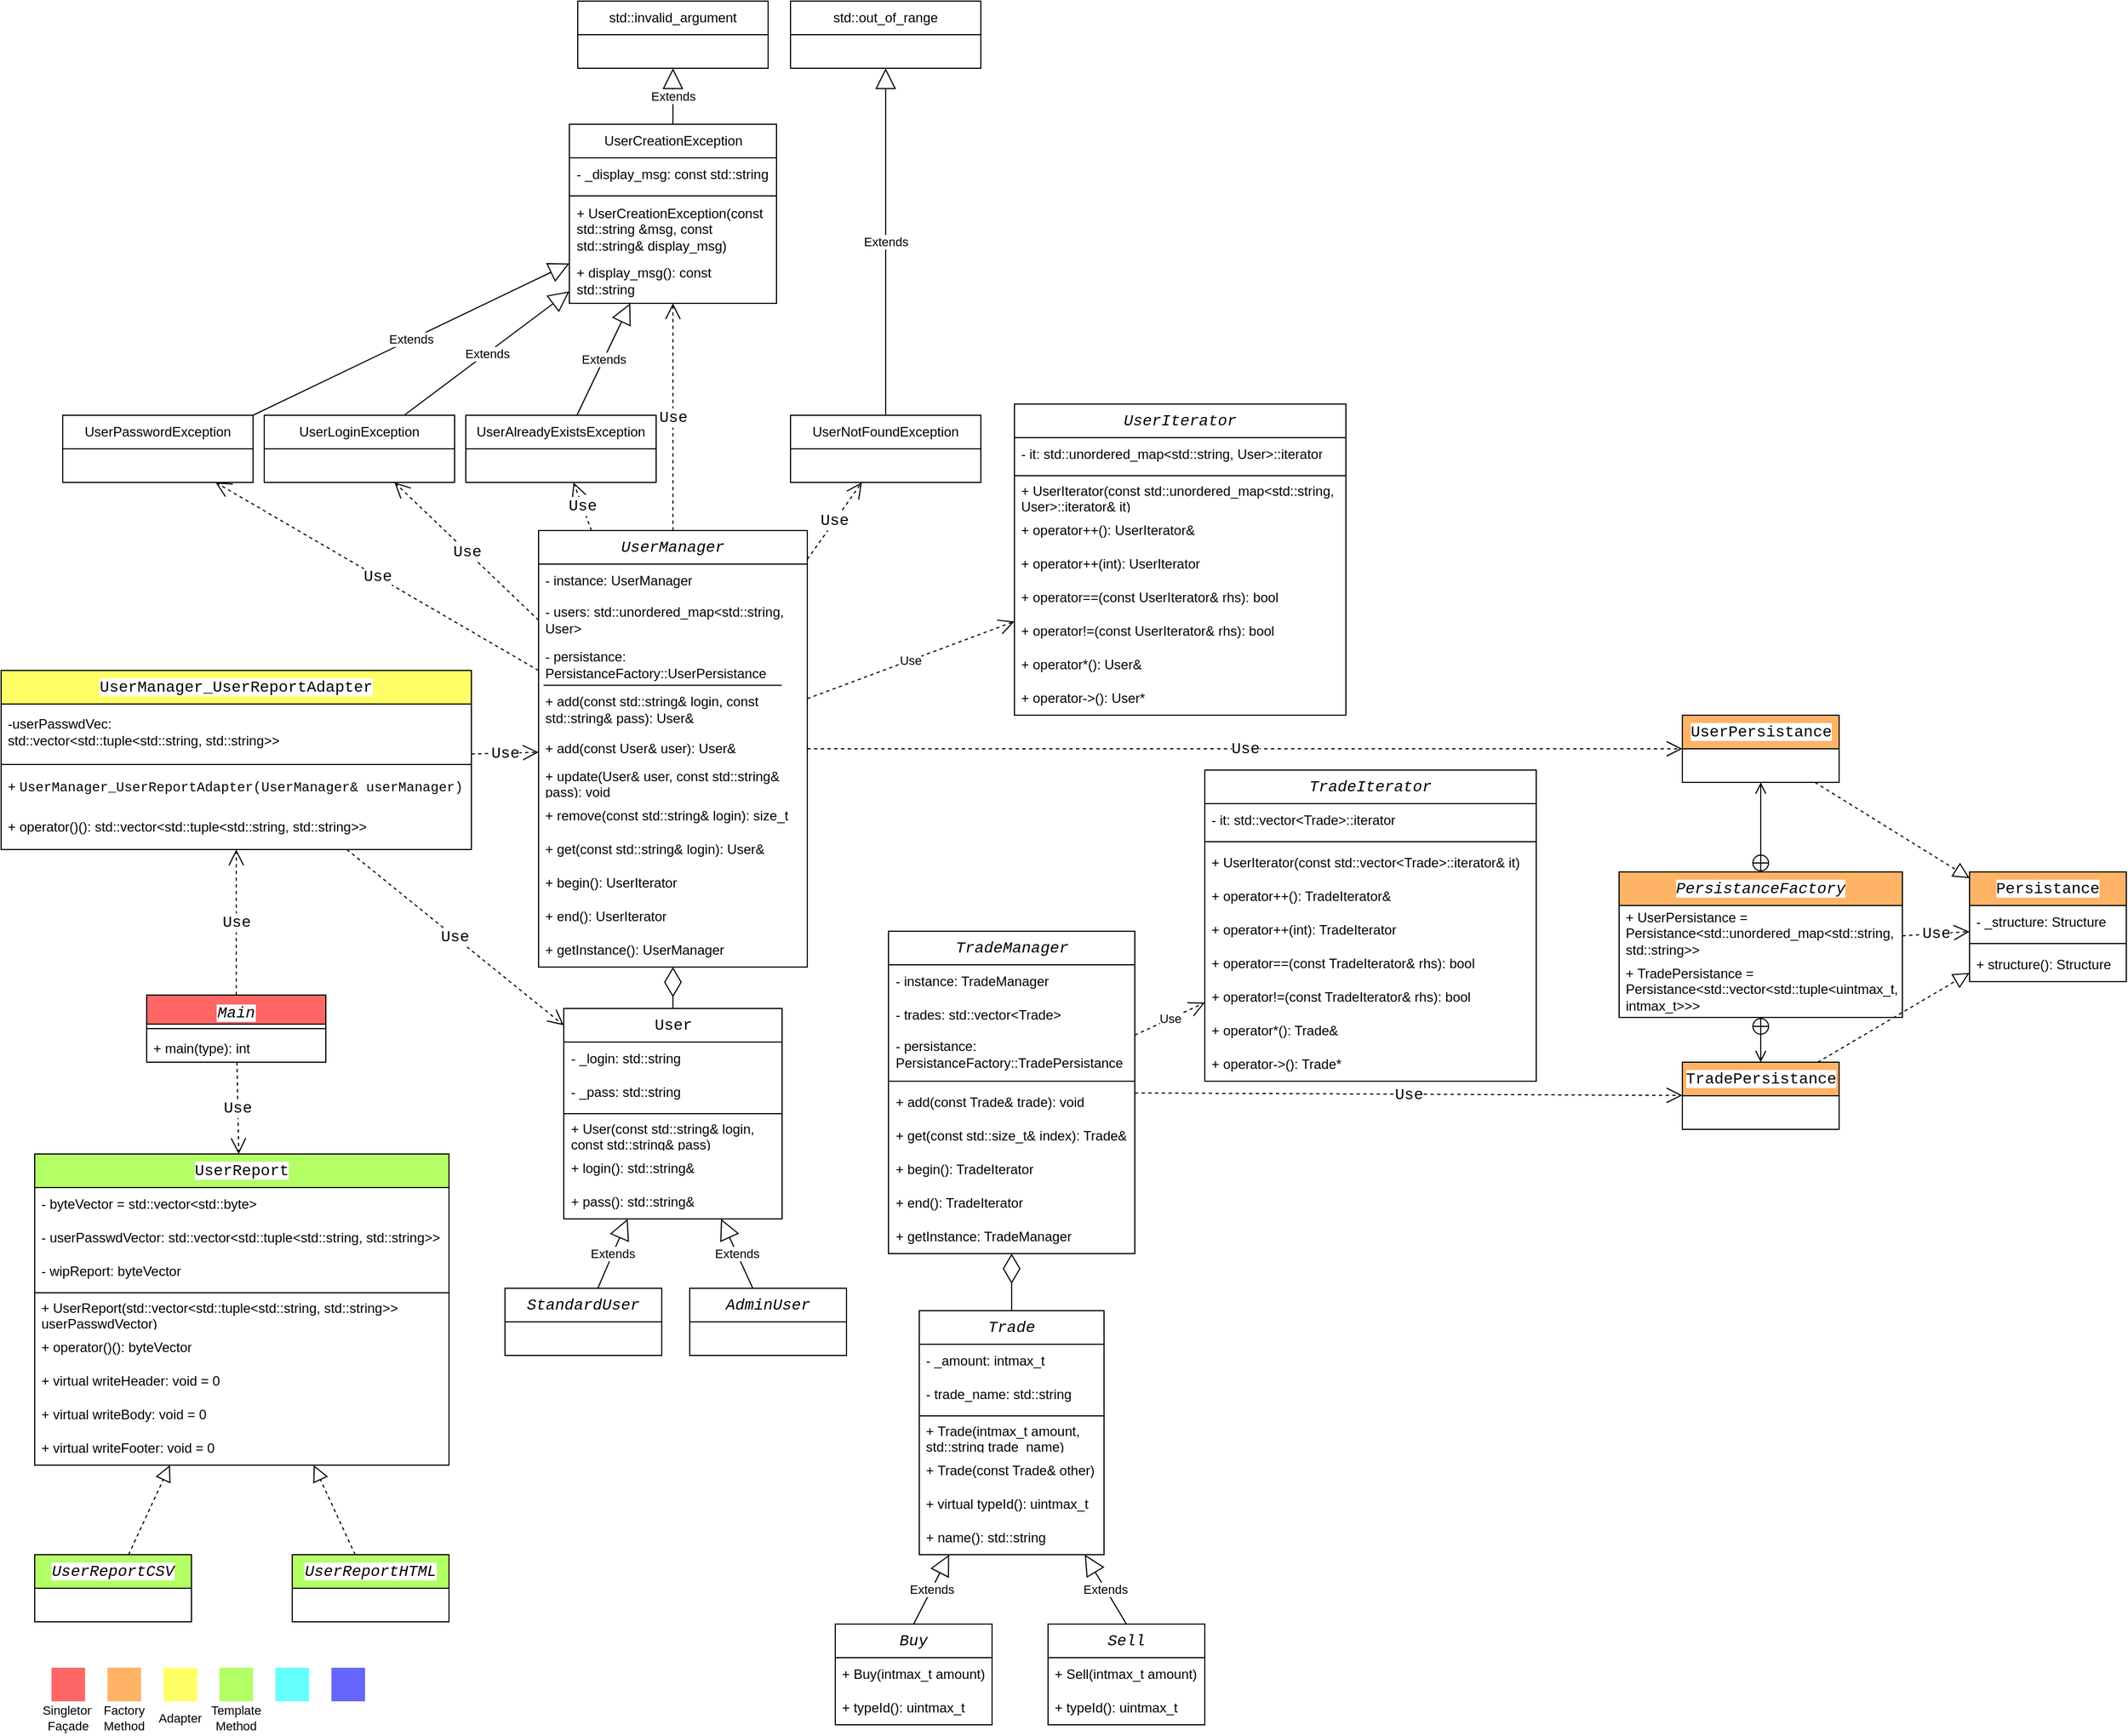 <mxfile version="20.6.2" type="device"><diagram id="rLqljetHx2HvjIcfGYts" name="Página-1"><mxGraphModel dx="1630" dy="1754" grid="1" gridSize="10" guides="1" tooltips="1" connect="1" arrows="1" fold="1" page="1" pageScale="1" pageWidth="827" pageHeight="1169" math="0" shadow="0"><root><mxCell id="0"/><mxCell id="1" parent="0"/><mxCell id="j4MOHFq-lkYy5JjeGeSJ-2" value="&lt;div style=&quot;font-family: &amp;quot;JetBrains Mono&amp;quot;, Consolas, &amp;quot;Courier New&amp;quot;, monospace; font-size: 14px; line-height: 19px;&quot;&gt;&lt;span style=&quot;font-style: italic; background-color: rgb(255, 255, 255);&quot;&gt;TradeManager&lt;/span&gt;&lt;/div&gt;" style="swimlane;fontStyle=0;childLayout=stackLayout;horizontal=1;startSize=30;horizontalStack=0;resizeParent=1;resizeParentMax=0;resizeLast=0;collapsible=1;marginBottom=0;whiteSpace=wrap;html=1;fillColor=default;" parent="1" vertex="1"><mxGeometry x="267.5" y="451" width="220" height="288" as="geometry"/></mxCell><mxCell id="2vJezEfFrX6DgkiPRVwt-2" value="- instance: TradeManager" style="text;strokeColor=none;fillColor=none;align=left;verticalAlign=middle;spacingLeft=4;spacingRight=4;overflow=hidden;points=[[0,0.5],[1,0.5]];portConstraint=eastwest;rotatable=0;whiteSpace=wrap;html=1;" parent="j4MOHFq-lkYy5JjeGeSJ-2" vertex="1"><mxGeometry y="30" width="220" height="30" as="geometry"/></mxCell><mxCell id="j4MOHFq-lkYy5JjeGeSJ-3" value="- trades: std::vector&amp;lt;Trade&amp;gt;" style="text;strokeColor=none;fillColor=none;align=left;verticalAlign=middle;spacingLeft=4;spacingRight=4;overflow=hidden;points=[[0,0.5],[1,0.5]];portConstraint=eastwest;rotatable=0;whiteSpace=wrap;html=1;" parent="j4MOHFq-lkYy5JjeGeSJ-2" vertex="1"><mxGeometry y="60" width="220" height="30" as="geometry"/></mxCell><mxCell id="2vJezEfFrX6DgkiPRVwt-6" value="- persistance: PersistanceFactory::TradePersistance" style="text;strokeColor=none;fillColor=none;align=left;verticalAlign=middle;spacingLeft=4;spacingRight=4;overflow=hidden;points=[[0,0.5],[1,0.5]];portConstraint=eastwest;rotatable=0;whiteSpace=wrap;html=1;" parent="j4MOHFq-lkYy5JjeGeSJ-2" vertex="1"><mxGeometry y="90" width="220" height="40" as="geometry"/></mxCell><mxCell id="2vJezEfFrX6DgkiPRVwt-5" value="" style="line;strokeWidth=1;fillColor=none;align=left;verticalAlign=middle;spacingTop=-1;spacingLeft=3;spacingRight=3;rotatable=0;labelPosition=right;points=[];portConstraint=eastwest;strokeColor=inherit;" parent="j4MOHFq-lkYy5JjeGeSJ-2" vertex="1"><mxGeometry y="130" width="220" height="8" as="geometry"/></mxCell><mxCell id="2vJezEfFrX6DgkiPRVwt-7" value="+ add(const Trade&amp;amp; trade): void" style="text;strokeColor=none;fillColor=none;align=left;verticalAlign=middle;spacingLeft=4;spacingRight=4;overflow=hidden;points=[[0,0.5],[1,0.5]];portConstraint=eastwest;rotatable=0;whiteSpace=wrap;html=1;" parent="j4MOHFq-lkYy5JjeGeSJ-2" vertex="1"><mxGeometry y="138" width="220" height="30" as="geometry"/></mxCell><mxCell id="2vJezEfFrX6DgkiPRVwt-8" value="+ get(const std::size_t&amp;amp; index): Trade&amp;amp;" style="text;strokeColor=none;fillColor=none;align=left;verticalAlign=middle;spacingLeft=4;spacingRight=4;overflow=hidden;points=[[0,0.5],[1,0.5]];portConstraint=eastwest;rotatable=0;whiteSpace=wrap;html=1;" parent="j4MOHFq-lkYy5JjeGeSJ-2" vertex="1"><mxGeometry y="168" width="220" height="30" as="geometry"/></mxCell><mxCell id="2vJezEfFrX6DgkiPRVwt-11" value="+ begin(): TradeIterator" style="text;strokeColor=none;fillColor=none;align=left;verticalAlign=middle;spacingLeft=4;spacingRight=4;overflow=hidden;points=[[0,0.5],[1,0.5]];portConstraint=eastwest;rotatable=0;whiteSpace=wrap;html=1;" parent="j4MOHFq-lkYy5JjeGeSJ-2" vertex="1"><mxGeometry y="198" width="220" height="30" as="geometry"/></mxCell><mxCell id="2vJezEfFrX6DgkiPRVwt-12" value="+ end(): TradeIterator" style="text;strokeColor=none;fillColor=none;align=left;verticalAlign=middle;spacingLeft=4;spacingRight=4;overflow=hidden;points=[[0,0.5],[1,0.5]];portConstraint=eastwest;rotatable=0;whiteSpace=wrap;html=1;" parent="j4MOHFq-lkYy5JjeGeSJ-2" vertex="1"><mxGeometry y="228" width="220" height="30" as="geometry"/></mxCell><mxCell id="j4MOHFq-lkYy5JjeGeSJ-5" value="+ getInstance: TradeManager" style="text;strokeColor=none;fillColor=none;align=left;verticalAlign=middle;spacingLeft=4;spacingRight=4;overflow=hidden;points=[[0,0.5],[1,0.5]];portConstraint=eastwest;rotatable=0;whiteSpace=wrap;html=1;" parent="j4MOHFq-lkYy5JjeGeSJ-2" vertex="1"><mxGeometry y="258" width="220" height="30" as="geometry"/></mxCell><mxCell id="j4MOHFq-lkYy5JjeGeSJ-18" value="&lt;div style=&quot;font-family: &amp;quot;JetBrains Mono&amp;quot;, Consolas, &amp;quot;Courier New&amp;quot;, monospace; font-size: 14px; line-height: 19px;&quot;&gt;&lt;span style=&quot;font-style: italic; background-color: rgb(255, 255, 255);&quot;&gt;Buy&lt;/span&gt;&lt;/div&gt;" style="swimlane;fontStyle=0;childLayout=stackLayout;horizontal=1;startSize=30;horizontalStack=0;resizeParent=1;resizeParentMax=0;resizeLast=0;collapsible=1;marginBottom=0;whiteSpace=wrap;html=1;" parent="1" vertex="1"><mxGeometry x="220" y="1070" width="140" height="90" as="geometry"/></mxCell><mxCell id="j4MOHFq-lkYy5JjeGeSJ-19" value="+&amp;nbsp;Buy(intmax_t amount)" style="text;strokeColor=none;fillColor=none;align=left;verticalAlign=middle;spacingLeft=4;spacingRight=4;overflow=hidden;points=[[0,0.5],[1,0.5]];portConstraint=eastwest;rotatable=0;whiteSpace=wrap;html=1;" parent="j4MOHFq-lkYy5JjeGeSJ-18" vertex="1"><mxGeometry y="30" width="140" height="30" as="geometry"/></mxCell><mxCell id="j4MOHFq-lkYy5JjeGeSJ-20" value="+ typeId(): uintmax_t" style="text;strokeColor=none;fillColor=none;align=left;verticalAlign=middle;spacingLeft=4;spacingRight=4;overflow=hidden;points=[[0,0.5],[1,0.5]];portConstraint=eastwest;rotatable=0;whiteSpace=wrap;html=1;" parent="j4MOHFq-lkYy5JjeGeSJ-18" vertex="1"><mxGeometry y="60" width="140" height="30" as="geometry"/></mxCell><mxCell id="j4MOHFq-lkYy5JjeGeSJ-22" value="&lt;div style=&quot;font-family: &amp;quot;JetBrains Mono&amp;quot;, Consolas, &amp;quot;Courier New&amp;quot;, monospace; font-size: 14px; line-height: 19px;&quot;&gt;&lt;span style=&quot;background-color: rgb(255, 255, 255);&quot;&gt;UserReport&lt;/span&gt;&lt;/div&gt;" style="swimlane;fontStyle=0;childLayout=stackLayout;horizontal=1;startSize=30;horizontalStack=0;resizeParent=1;resizeParentMax=0;resizeLast=0;collapsible=1;marginBottom=0;whiteSpace=wrap;html=1;fillColor=#B3FF66;" parent="1" vertex="1"><mxGeometry x="-495" y="650" width="370" height="278" as="geometry"/></mxCell><mxCell id="j4MOHFq-lkYy5JjeGeSJ-23" value="- byteVector =&amp;nbsp;std::vector&amp;lt;std::byte&amp;gt;" style="text;strokeColor=none;fillColor=none;align=left;verticalAlign=middle;spacingLeft=4;spacingRight=4;overflow=hidden;points=[[0,0.5],[1,0.5]];portConstraint=eastwest;rotatable=0;whiteSpace=wrap;html=1;" parent="j4MOHFq-lkYy5JjeGeSJ-22" vertex="1"><mxGeometry y="30" width="370" height="30" as="geometry"/></mxCell><mxCell id="j4MOHFq-lkYy5JjeGeSJ-24" value="- userPasswdVector:&amp;nbsp;std::vector&amp;lt;std::tuple&amp;lt;std::string, std::string&amp;gt;&amp;gt;" style="text;strokeColor=none;fillColor=none;align=left;verticalAlign=middle;spacingLeft=4;spacingRight=4;overflow=hidden;points=[[0,0.5],[1,0.5]];portConstraint=eastwest;rotatable=0;whiteSpace=wrap;html=1;" parent="j4MOHFq-lkYy5JjeGeSJ-22" vertex="1"><mxGeometry y="60" width="370" height="30" as="geometry"/></mxCell><mxCell id="j4MOHFq-lkYy5JjeGeSJ-25" value="- wipReport:&amp;nbsp;byteVector" style="text;strokeColor=none;fillColor=none;align=left;verticalAlign=middle;spacingLeft=4;spacingRight=4;overflow=hidden;points=[[0,0.5],[1,0.5]];portConstraint=eastwest;rotatable=0;whiteSpace=wrap;html=1;" parent="j4MOHFq-lkYy5JjeGeSJ-22" vertex="1"><mxGeometry y="90" width="370" height="30" as="geometry"/></mxCell><mxCell id="bADyaVp1nii7Gxu6X6cl-52" value="" style="line;strokeWidth=1;fillColor=none;align=left;verticalAlign=middle;spacingTop=-1;spacingLeft=3;spacingRight=3;rotatable=0;labelPosition=right;points=[];portConstraint=eastwest;strokeColor=inherit;labelBackgroundColor=default;fontFamily=Courier New;fontSize=12;" parent="j4MOHFq-lkYy5JjeGeSJ-22" vertex="1"><mxGeometry y="120" width="370" height="8" as="geometry"/></mxCell><mxCell id="bADyaVp1nii7Gxu6X6cl-50" value="+&amp;nbsp;UserReport(std::vector&amp;lt;std::tuple&amp;lt;std::string, std::string&amp;gt;&amp;gt; userPasswdVector)" style="text;strokeColor=none;fillColor=none;align=left;verticalAlign=middle;spacingLeft=4;spacingRight=4;overflow=hidden;points=[[0,0.5],[1,0.5]];portConstraint=eastwest;rotatable=0;whiteSpace=wrap;html=1;" parent="j4MOHFq-lkYy5JjeGeSJ-22" vertex="1"><mxGeometry y="128" width="370" height="30" as="geometry"/></mxCell><mxCell id="bADyaVp1nii7Gxu6X6cl-57" value="+ operator()(): byteVector" style="text;strokeColor=none;fillColor=none;align=left;verticalAlign=middle;spacingLeft=4;spacingRight=4;overflow=hidden;points=[[0,0.5],[1,0.5]];portConstraint=eastwest;rotatable=0;whiteSpace=wrap;html=1;" parent="j4MOHFq-lkYy5JjeGeSJ-22" vertex="1"><mxGeometry y="158" width="370" height="30" as="geometry"/></mxCell><mxCell id="bADyaVp1nii7Gxu6X6cl-56" value="+ virtual writeHeader: void = 0" style="text;strokeColor=none;fillColor=none;align=left;verticalAlign=middle;spacingLeft=4;spacingRight=4;overflow=hidden;points=[[0,0.5],[1,0.5]];portConstraint=eastwest;rotatable=0;whiteSpace=wrap;html=1;" parent="j4MOHFq-lkYy5JjeGeSJ-22" vertex="1"><mxGeometry y="188" width="370" height="30" as="geometry"/></mxCell><mxCell id="bADyaVp1nii7Gxu6X6cl-55" value="+ virtual writeBody: void = 0" style="text;strokeColor=none;fillColor=none;align=left;verticalAlign=middle;spacingLeft=4;spacingRight=4;overflow=hidden;points=[[0,0.5],[1,0.5]];portConstraint=eastwest;rotatable=0;whiteSpace=wrap;html=1;" parent="j4MOHFq-lkYy5JjeGeSJ-22" vertex="1"><mxGeometry y="218" width="370" height="30" as="geometry"/></mxCell><mxCell id="bADyaVp1nii7Gxu6X6cl-54" value="+ virtual writeFooter: void = 0" style="text;strokeColor=none;fillColor=none;align=left;verticalAlign=middle;spacingLeft=4;spacingRight=4;overflow=hidden;points=[[0,0.5],[1,0.5]];portConstraint=eastwest;rotatable=0;whiteSpace=wrap;html=1;" parent="j4MOHFq-lkYy5JjeGeSJ-22" vertex="1"><mxGeometry y="248" width="370" height="30" as="geometry"/></mxCell><mxCell id="j4MOHFq-lkYy5JjeGeSJ-26" value="&lt;div style=&quot;font-family: &amp;quot;JetBrains Mono&amp;quot;, Consolas, &amp;quot;Courier New&amp;quot;, monospace; font-size: 14px; line-height: 19px;&quot;&gt;&lt;span style=&quot;font-style: italic; background-color: rgb(255, 255, 255);&quot;&gt;UserReportCSV&lt;/span&gt;&lt;/div&gt;" style="swimlane;fontStyle=0;childLayout=stackLayout;horizontal=1;startSize=30;horizontalStack=0;resizeParent=1;resizeParentMax=0;resizeLast=0;collapsible=1;marginBottom=0;whiteSpace=wrap;html=1;fillColor=#B3FF66;" parent="1" vertex="1"><mxGeometry x="-495" y="1008" width="140" height="60" as="geometry"/></mxCell><mxCell id="j4MOHFq-lkYy5JjeGeSJ-30" value="&lt;div style=&quot;font-family: &amp;quot;JetBrains Mono&amp;quot;, Consolas, &amp;quot;Courier New&amp;quot;, monospace; font-size: 14px; line-height: 19px;&quot;&gt;&lt;span style=&quot;background-color: rgb(255, 255, 255);&quot;&gt;User&lt;/span&gt;&lt;/div&gt;" style="swimlane;fontStyle=0;childLayout=stackLayout;horizontal=1;startSize=30;horizontalStack=0;resizeParent=1;resizeParentMax=0;resizeLast=0;collapsible=1;marginBottom=0;whiteSpace=wrap;html=1;" parent="1" vertex="1"><mxGeometry x="-22.5" y="520" width="195" height="188" as="geometry"/></mxCell><mxCell id="j4MOHFq-lkYy5JjeGeSJ-31" value="- _login: std::string" style="text;strokeColor=none;fillColor=none;align=left;verticalAlign=middle;spacingLeft=4;spacingRight=4;overflow=hidden;points=[[0,0.5],[1,0.5]];portConstraint=eastwest;rotatable=0;whiteSpace=wrap;html=1;" parent="j4MOHFq-lkYy5JjeGeSJ-30" vertex="1"><mxGeometry y="30" width="195" height="30" as="geometry"/></mxCell><mxCell id="j4MOHFq-lkYy5JjeGeSJ-32" value="- _pass: std::string" style="text;strokeColor=none;fillColor=none;align=left;verticalAlign=middle;spacingLeft=4;spacingRight=4;overflow=hidden;points=[[0,0.5],[1,0.5]];portConstraint=eastwest;rotatable=0;whiteSpace=wrap;html=1;" parent="j4MOHFq-lkYy5JjeGeSJ-30" vertex="1"><mxGeometry y="60" width="195" height="30" as="geometry"/></mxCell><mxCell id="bADyaVp1nii7Gxu6X6cl-60" value="" style="line;strokeWidth=1;fillColor=none;align=left;verticalAlign=middle;spacingTop=-1;spacingLeft=3;spacingRight=3;rotatable=0;labelPosition=right;points=[];portConstraint=eastwest;strokeColor=inherit;labelBackgroundColor=default;fontFamily=Courier New;fontSize=12;" parent="j4MOHFq-lkYy5JjeGeSJ-30" vertex="1"><mxGeometry y="90" width="195" height="8" as="geometry"/></mxCell><mxCell id="j4MOHFq-lkYy5JjeGeSJ-33" value="+&amp;nbsp;User(const std::string&amp;amp; login, const std::string&amp;amp; pass)" style="text;strokeColor=none;fillColor=none;align=left;verticalAlign=middle;spacingLeft=4;spacingRight=4;overflow=hidden;points=[[0,0.5],[1,0.5]];portConstraint=eastwest;rotatable=0;whiteSpace=wrap;html=1;" parent="j4MOHFq-lkYy5JjeGeSJ-30" vertex="1"><mxGeometry y="98" width="195" height="30" as="geometry"/></mxCell><mxCell id="bADyaVp1nii7Gxu6X6cl-62" value="+ login(): std::string&amp;amp;" style="text;strokeColor=none;fillColor=none;align=left;verticalAlign=middle;spacingLeft=4;spacingRight=4;overflow=hidden;points=[[0,0.5],[1,0.5]];portConstraint=eastwest;rotatable=0;whiteSpace=wrap;html=1;" parent="j4MOHFq-lkYy5JjeGeSJ-30" vertex="1"><mxGeometry y="128" width="195" height="30" as="geometry"/></mxCell><mxCell id="bADyaVp1nii7Gxu6X6cl-61" value="+ pass(): std::string&amp;amp;" style="text;strokeColor=none;fillColor=none;align=left;verticalAlign=middle;spacingLeft=4;spacingRight=4;overflow=hidden;points=[[0,0.5],[1,0.5]];portConstraint=eastwest;rotatable=0;whiteSpace=wrap;html=1;" parent="j4MOHFq-lkYy5JjeGeSJ-30" vertex="1"><mxGeometry y="158" width="195" height="30" as="geometry"/></mxCell><mxCell id="j4MOHFq-lkYy5JjeGeSJ-34" value="&lt;div style=&quot;font-family: &amp;quot;JetBrains Mono&amp;quot;, Consolas, &amp;quot;Courier New&amp;quot;, monospace; font-size: 14px; line-height: 19px;&quot;&gt;&lt;span style=&quot;font-style: italic; background-color: rgb(255, 255, 255);&quot;&gt;UserReportHTML&lt;/span&gt;&lt;/div&gt;" style="swimlane;fontStyle=0;childLayout=stackLayout;horizontal=1;startSize=30;horizontalStack=0;resizeParent=1;resizeParentMax=0;resizeLast=0;collapsible=1;marginBottom=0;whiteSpace=wrap;html=1;fillColor=#B3FF66;" parent="1" vertex="1"><mxGeometry x="-265" y="1008" width="140" height="60" as="geometry"/></mxCell><mxCell id="j4MOHFq-lkYy5JjeGeSJ-38" value="&lt;div style=&quot;font-family: &amp;quot;JetBrains Mono&amp;quot;, Consolas, &amp;quot;Courier New&amp;quot;, monospace; font-size: 14px; line-height: 19px;&quot;&gt;&lt;span style=&quot;font-style: italic; background-color: rgb(255, 255, 255);&quot;&gt;UserIterator&lt;/span&gt;&lt;/div&gt;" style="swimlane;fontStyle=0;childLayout=stackLayout;horizontal=1;startSize=30;horizontalStack=0;resizeParent=1;resizeParentMax=0;resizeLast=0;collapsible=1;marginBottom=0;whiteSpace=wrap;html=1;" parent="1" vertex="1"><mxGeometry x="380" y="-20" width="296" height="278" as="geometry"/></mxCell><mxCell id="j4MOHFq-lkYy5JjeGeSJ-39" value="- it:&amp;nbsp;std::unordered_map&amp;lt;std::string, User&amp;gt;::iterator" style="text;strokeColor=none;fillColor=none;align=left;verticalAlign=middle;spacingLeft=4;spacingRight=4;overflow=hidden;points=[[0,0.5],[1,0.5]];portConstraint=eastwest;rotatable=0;whiteSpace=wrap;html=1;" parent="j4MOHFq-lkYy5JjeGeSJ-38" vertex="1"><mxGeometry y="30" width="296" height="30" as="geometry"/></mxCell><mxCell id="bADyaVp1nii7Gxu6X6cl-79" value="" style="line;strokeWidth=1;fillColor=none;align=left;verticalAlign=middle;spacingTop=-1;spacingLeft=3;spacingRight=3;rotatable=0;labelPosition=right;points=[];portConstraint=eastwest;strokeColor=inherit;labelBackgroundColor=default;fontFamily=Courier New;fontSize=12;" parent="j4MOHFq-lkYy5JjeGeSJ-38" vertex="1"><mxGeometry y="60" width="296" height="8" as="geometry"/></mxCell><mxCell id="j4MOHFq-lkYy5JjeGeSJ-40" value="+&amp;nbsp;UserIterator(const std::unordered_map&amp;lt;std::string, User&amp;gt;::iterator&amp;amp; it)" style="text;strokeColor=none;fillColor=none;align=left;verticalAlign=middle;spacingLeft=4;spacingRight=4;overflow=hidden;points=[[0,0.5],[1,0.5]];portConstraint=eastwest;rotatable=0;whiteSpace=wrap;html=1;" parent="j4MOHFq-lkYy5JjeGeSJ-38" vertex="1"><mxGeometry y="68" width="296" height="30" as="geometry"/></mxCell><mxCell id="j4MOHFq-lkYy5JjeGeSJ-41" value="+&amp;nbsp;operator++(): UserIterator&amp;amp;" style="text;strokeColor=none;fillColor=none;align=left;verticalAlign=middle;spacingLeft=4;spacingRight=4;overflow=hidden;points=[[0,0.5],[1,0.5]];portConstraint=eastwest;rotatable=0;whiteSpace=wrap;html=1;" parent="j4MOHFq-lkYy5JjeGeSJ-38" vertex="1"><mxGeometry y="98" width="296" height="30" as="geometry"/></mxCell><mxCell id="bADyaVp1nii7Gxu6X6cl-81" value="+&amp;nbsp;operator++(int): UserIterator" style="text;strokeColor=none;fillColor=none;align=left;verticalAlign=middle;spacingLeft=4;spacingRight=4;overflow=hidden;points=[[0,0.5],[1,0.5]];portConstraint=eastwest;rotatable=0;whiteSpace=wrap;html=1;" parent="j4MOHFq-lkYy5JjeGeSJ-38" vertex="1"><mxGeometry y="128" width="296" height="30" as="geometry"/></mxCell><mxCell id="bADyaVp1nii7Gxu6X6cl-89" value="+&amp;nbsp;operator==(const UserIterator&amp;amp; rhs): bool" style="text;strokeColor=none;fillColor=none;align=left;verticalAlign=middle;spacingLeft=4;spacingRight=4;overflow=hidden;points=[[0,0.5],[1,0.5]];portConstraint=eastwest;rotatable=0;whiteSpace=wrap;html=1;" parent="j4MOHFq-lkYy5JjeGeSJ-38" vertex="1"><mxGeometry y="158" width="296" height="30" as="geometry"/></mxCell><mxCell id="bADyaVp1nii7Gxu6X6cl-80" value="+&amp;nbsp;operator!=(const UserIterator&amp;amp; rhs): bool" style="text;strokeColor=none;fillColor=none;align=left;verticalAlign=middle;spacingLeft=4;spacingRight=4;overflow=hidden;points=[[0,0.5],[1,0.5]];portConstraint=eastwest;rotatable=0;whiteSpace=wrap;html=1;" parent="j4MOHFq-lkYy5JjeGeSJ-38" vertex="1"><mxGeometry y="188" width="296" height="30" as="geometry"/></mxCell><mxCell id="bADyaVp1nii7Gxu6X6cl-90" value="+&amp;nbsp;operator*(): User&amp;amp;" style="text;strokeColor=none;fillColor=none;align=left;verticalAlign=middle;spacingLeft=4;spacingRight=4;overflow=hidden;points=[[0,0.5],[1,0.5]];portConstraint=eastwest;rotatable=0;whiteSpace=wrap;html=1;" parent="j4MOHFq-lkYy5JjeGeSJ-38" vertex="1"><mxGeometry y="218" width="296" height="30" as="geometry"/></mxCell><mxCell id="bADyaVp1nii7Gxu6X6cl-91" value="+&amp;nbsp;operator-&amp;gt;(): User*" style="text;strokeColor=none;fillColor=none;align=left;verticalAlign=middle;spacingLeft=4;spacingRight=4;overflow=hidden;points=[[0,0.5],[1,0.5]];portConstraint=eastwest;rotatable=0;whiteSpace=wrap;html=1;" parent="j4MOHFq-lkYy5JjeGeSJ-38" vertex="1"><mxGeometry y="248" width="296" height="30" as="geometry"/></mxCell><mxCell id="j4MOHFq-lkYy5JjeGeSJ-42" value="&lt;div style=&quot;font-family: &amp;quot;JetBrains Mono&amp;quot;, Consolas, &amp;quot;Courier New&amp;quot;, monospace; font-size: 14px; line-height: 19px;&quot;&gt;&lt;span style=&quot;background-color: rgb(255, 255, 255);&quot;&gt;Persistance&lt;/span&gt;&lt;/div&gt;" style="swimlane;fontStyle=0;childLayout=stackLayout;horizontal=1;startSize=30;horizontalStack=0;resizeParent=1;resizeParentMax=0;resizeLast=0;collapsible=1;marginBottom=0;whiteSpace=wrap;html=1;fillColor=#FFB366;" parent="1" vertex="1"><mxGeometry x="1233" y="398" width="140" height="98" as="geometry"/></mxCell><mxCell id="j4MOHFq-lkYy5JjeGeSJ-43" value="- _structure: Structure" style="text;strokeColor=none;fillColor=none;align=left;verticalAlign=middle;spacingLeft=4;spacingRight=4;overflow=hidden;points=[[0,0.5],[1,0.5]];portConstraint=eastwest;rotatable=0;whiteSpace=wrap;html=1;" parent="j4MOHFq-lkYy5JjeGeSJ-42" vertex="1"><mxGeometry y="30" width="140" height="30" as="geometry"/></mxCell><mxCell id="bADyaVp1nii7Gxu6X6cl-48" value="" style="line;strokeWidth=1;fillColor=none;align=left;verticalAlign=middle;spacingTop=-1;spacingLeft=3;spacingRight=3;rotatable=0;labelPosition=right;points=[];portConstraint=eastwest;strokeColor=inherit;labelBackgroundColor=default;fontFamily=Courier New;fontSize=12;" parent="j4MOHFq-lkYy5JjeGeSJ-42" vertex="1"><mxGeometry y="60" width="140" height="8" as="geometry"/></mxCell><mxCell id="j4MOHFq-lkYy5JjeGeSJ-44" value="+ structure(): Structure" style="text;strokeColor=none;fillColor=none;align=left;verticalAlign=middle;spacingLeft=4;spacingRight=4;overflow=hidden;points=[[0,0.5],[1,0.5]];portConstraint=eastwest;rotatable=0;whiteSpace=wrap;html=1;" parent="j4MOHFq-lkYy5JjeGeSJ-42" vertex="1"><mxGeometry y="68" width="140" height="30" as="geometry"/></mxCell><mxCell id="j4MOHFq-lkYy5JjeGeSJ-46" value="&lt;div style=&quot;font-family: &amp;quot;JetBrains Mono&amp;quot;, Consolas, &amp;quot;Courier New&amp;quot;, monospace; font-size: 14px; line-height: 19px;&quot;&gt;&lt;span style=&quot;font-style: italic; background-color: rgb(255, 255, 255);&quot;&gt;PersistanceFactory&lt;/span&gt;&lt;/div&gt;" style="swimlane;fontStyle=0;childLayout=stackLayout;horizontal=1;startSize=30;horizontalStack=0;resizeParent=1;resizeParentMax=0;resizeLast=0;collapsible=1;marginBottom=0;whiteSpace=wrap;html=1;fillColor=#FFB366;" parent="1" vertex="1"><mxGeometry x="920" y="398" width="253" height="130" as="geometry"/></mxCell><mxCell id="j4MOHFq-lkYy5JjeGeSJ-47" value="+&amp;nbsp;UserPersistance = Persistance&amp;lt;std::unordered_map&amp;lt;std::string, std::string&amp;gt;&amp;gt;" style="text;strokeColor=none;fillColor=none;align=left;verticalAlign=middle;spacingLeft=4;spacingRight=4;overflow=hidden;points=[[0,0.5],[1,0.5]];portConstraint=eastwest;rotatable=0;whiteSpace=wrap;html=1;" parent="j4MOHFq-lkYy5JjeGeSJ-46" vertex="1"><mxGeometry y="30" width="253" height="50" as="geometry"/></mxCell><mxCell id="j4MOHFq-lkYy5JjeGeSJ-48" value="+&amp;nbsp;TradePersistance = Persistance&amp;lt;std::vector&amp;lt;std::tuple&amp;lt;uintmax_t, intmax_t&amp;gt;&amp;gt;&amp;gt;" style="text;strokeColor=none;fillColor=none;align=left;verticalAlign=middle;spacingLeft=4;spacingRight=4;overflow=hidden;points=[[0,0.5],[1,0.5]];portConstraint=eastwest;rotatable=0;whiteSpace=wrap;html=1;" parent="j4MOHFq-lkYy5JjeGeSJ-46" vertex="1"><mxGeometry y="80" width="253" height="50" as="geometry"/></mxCell><mxCell id="j4MOHFq-lkYy5JjeGeSJ-50" value="&lt;div style=&quot;font-family: &amp;quot;JetBrains Mono&amp;quot;, Consolas, &amp;quot;Courier New&amp;quot;, monospace; font-size: 14px; line-height: 19px;&quot;&gt;&lt;span style=&quot;font-style: italic; background-color: rgb(255, 255, 255);&quot;&gt;StandardUser&lt;/span&gt;&lt;/div&gt;" style="swimlane;fontStyle=0;childLayout=stackLayout;horizontal=1;startSize=30;horizontalStack=0;resizeParent=1;resizeParentMax=0;resizeLast=0;collapsible=1;marginBottom=0;whiteSpace=wrap;html=1;" parent="1" vertex="1"><mxGeometry x="-75" y="770" width="140" height="60" as="geometry"/></mxCell><mxCell id="j4MOHFq-lkYy5JjeGeSJ-54" value="&lt;div style=&quot;font-family: &amp;quot;JetBrains Mono&amp;quot;, Consolas, &amp;quot;Courier New&amp;quot;, monospace; font-size: 14px; line-height: 19px;&quot;&gt;&lt;span style=&quot;font-style: italic; background-color: rgb(255, 255, 255);&quot;&gt;AdminUser&lt;/span&gt;&lt;/div&gt;" style="swimlane;fontStyle=0;childLayout=stackLayout;horizontal=1;startSize=30;horizontalStack=0;resizeParent=1;resizeParentMax=0;resizeLast=0;collapsible=1;marginBottom=0;whiteSpace=wrap;html=1;" parent="1" vertex="1"><mxGeometry x="90" y="770" width="140" height="60" as="geometry"><mxRectangle x="90" y="770" width="120" height="30" as="alternateBounds"/></mxGeometry></mxCell><mxCell id="j4MOHFq-lkYy5JjeGeSJ-62" value="&lt;div style=&quot;font-family: &amp;quot;JetBrains Mono&amp;quot;, Consolas, &amp;quot;Courier New&amp;quot;, monospace; font-size: 14px; line-height: 19px;&quot;&gt;&lt;span style=&quot;font-style: italic; background-color: rgb(255, 255, 255);&quot;&gt;Trade&lt;/span&gt;&lt;/div&gt;" style="swimlane;fontStyle=0;childLayout=stackLayout;horizontal=1;startSize=30;horizontalStack=0;resizeParent=1;resizeParentMax=0;resizeLast=0;collapsible=1;marginBottom=0;whiteSpace=wrap;html=1;" parent="1" vertex="1"><mxGeometry x="295" y="790" width="165" height="218" as="geometry"/></mxCell><mxCell id="j4MOHFq-lkYy5JjeGeSJ-63" value="- _amount: intmax_t" style="text;strokeColor=none;fillColor=none;align=left;verticalAlign=middle;spacingLeft=4;spacingRight=4;overflow=hidden;points=[[0,0.5],[1,0.5]];portConstraint=eastwest;rotatable=0;whiteSpace=wrap;html=1;" parent="j4MOHFq-lkYy5JjeGeSJ-62" vertex="1"><mxGeometry y="30" width="165" height="30" as="geometry"/></mxCell><mxCell id="j4MOHFq-lkYy5JjeGeSJ-64" value="- trade_name: std::string" style="text;strokeColor=none;fillColor=none;align=left;verticalAlign=middle;spacingLeft=4;spacingRight=4;overflow=hidden;points=[[0,0.5],[1,0.5]];portConstraint=eastwest;rotatable=0;whiteSpace=wrap;html=1;" parent="j4MOHFq-lkYy5JjeGeSJ-62" vertex="1"><mxGeometry y="60" width="165" height="30" as="geometry"/></mxCell><mxCell id="bADyaVp1nii7Gxu6X6cl-64" value="" style="line;strokeWidth=1;fillColor=none;align=left;verticalAlign=middle;spacingTop=-1;spacingLeft=3;spacingRight=3;rotatable=0;labelPosition=right;points=[];portConstraint=eastwest;strokeColor=inherit;labelBackgroundColor=default;fontFamily=Courier New;fontSize=12;" parent="j4MOHFq-lkYy5JjeGeSJ-62" vertex="1"><mxGeometry y="90" width="165" height="8" as="geometry"/></mxCell><mxCell id="bADyaVp1nii7Gxu6X6cl-65" value="+&amp;nbsp;Trade(intmax_t amount, std::string trade_name)" style="text;strokeColor=none;fillColor=none;align=left;verticalAlign=middle;spacingLeft=4;spacingRight=4;overflow=hidden;points=[[0,0.5],[1,0.5]];portConstraint=eastwest;rotatable=0;whiteSpace=wrap;html=1;" parent="j4MOHFq-lkYy5JjeGeSJ-62" vertex="1"><mxGeometry y="98" width="165" height="30" as="geometry"/></mxCell><mxCell id="j4MOHFq-lkYy5JjeGeSJ-65" value="+&amp;nbsp;Trade(const Trade&amp;amp; other)" style="text;strokeColor=none;fillColor=none;align=left;verticalAlign=middle;spacingLeft=4;spacingRight=4;overflow=hidden;points=[[0,0.5],[1,0.5]];portConstraint=eastwest;rotatable=0;whiteSpace=wrap;html=1;" parent="j4MOHFq-lkYy5JjeGeSJ-62" vertex="1"><mxGeometry y="128" width="165" height="30" as="geometry"/></mxCell><mxCell id="bADyaVp1nii7Gxu6X6cl-68" value="+ virtual typeId(): uintmax_t" style="text;strokeColor=none;fillColor=none;align=left;verticalAlign=middle;spacingLeft=4;spacingRight=4;overflow=hidden;points=[[0,0.5],[1,0.5]];portConstraint=eastwest;rotatable=0;whiteSpace=wrap;html=1;" parent="j4MOHFq-lkYy5JjeGeSJ-62" vertex="1"><mxGeometry y="158" width="165" height="30" as="geometry"/></mxCell><mxCell id="bADyaVp1nii7Gxu6X6cl-66" value="+ name(): std::string" style="text;strokeColor=none;fillColor=none;align=left;verticalAlign=middle;spacingLeft=4;spacingRight=4;overflow=hidden;points=[[0,0.5],[1,0.5]];portConstraint=eastwest;rotatable=0;whiteSpace=wrap;html=1;" parent="j4MOHFq-lkYy5JjeGeSJ-62" vertex="1"><mxGeometry y="188" width="165" height="30" as="geometry"/></mxCell><mxCell id="j4MOHFq-lkYy5JjeGeSJ-66" value="&lt;div style=&quot;font-family: &amp;quot;JetBrains Mono&amp;quot;, Consolas, &amp;quot;Courier New&amp;quot;, monospace; font-size: 14px; line-height: 19px;&quot;&gt;&lt;span style=&quot;font-style: italic; background-color: rgb(255, 255, 255);&quot;&gt;Sell&lt;/span&gt;&lt;/div&gt;" style="swimlane;fontStyle=0;childLayout=stackLayout;horizontal=1;startSize=30;horizontalStack=0;resizeParent=1;resizeParentMax=0;resizeLast=0;collapsible=1;marginBottom=0;whiteSpace=wrap;html=1;" parent="1" vertex="1"><mxGeometry x="410" y="1070" width="140" height="90" as="geometry"/></mxCell><mxCell id="j4MOHFq-lkYy5JjeGeSJ-67" value="+&amp;nbsp;Sell(intmax_t amount)" style="text;strokeColor=none;fillColor=none;align=left;verticalAlign=middle;spacingLeft=4;spacingRight=4;overflow=hidden;points=[[0,0.5],[1,0.5]];portConstraint=eastwest;rotatable=0;whiteSpace=wrap;html=1;" parent="j4MOHFq-lkYy5JjeGeSJ-66" vertex="1"><mxGeometry y="30" width="140" height="30" as="geometry"/></mxCell><mxCell id="bADyaVp1nii7Gxu6X6cl-69" value="+ typeId(): uintmax_t" style="text;strokeColor=none;fillColor=none;align=left;verticalAlign=middle;spacingLeft=4;spacingRight=4;overflow=hidden;points=[[0,0.5],[1,0.5]];portConstraint=eastwest;rotatable=0;whiteSpace=wrap;html=1;" parent="j4MOHFq-lkYy5JjeGeSJ-66" vertex="1"><mxGeometry y="60" width="140" height="30" as="geometry"/></mxCell><mxCell id="j4MOHFq-lkYy5JjeGeSJ-98" value="UserCreationException" style="swimlane;fontStyle=0;childLayout=stackLayout;horizontal=1;startSize=30;horizontalStack=0;resizeParent=1;resizeParentMax=0;resizeLast=0;collapsible=1;marginBottom=0;whiteSpace=wrap;html=1;" parent="1" vertex="1"><mxGeometry x="-17.5" y="-270" width="185" height="160" as="geometry"/></mxCell><mxCell id="j4MOHFq-lkYy5JjeGeSJ-99" value="- _display_msg:&amp;nbsp;const std::string" style="text;strokeColor=none;fillColor=none;align=left;verticalAlign=middle;spacingLeft=4;spacingRight=4;overflow=hidden;points=[[0,0.5],[1,0.5]];portConstraint=eastwest;rotatable=0;whiteSpace=wrap;html=1;" parent="j4MOHFq-lkYy5JjeGeSJ-98" vertex="1"><mxGeometry y="30" width="185" height="30" as="geometry"/></mxCell><mxCell id="bADyaVp1nii7Gxu6X6cl-47" value="" style="line;strokeWidth=1;fillColor=none;align=left;verticalAlign=middle;spacingTop=-1;spacingLeft=3;spacingRight=3;rotatable=0;labelPosition=right;points=[];portConstraint=eastwest;strokeColor=inherit;labelBackgroundColor=default;fontFamily=Courier New;fontSize=12;" parent="j4MOHFq-lkYy5JjeGeSJ-98" vertex="1"><mxGeometry y="60" width="185" height="8" as="geometry"/></mxCell><mxCell id="j4MOHFq-lkYy5JjeGeSJ-100" value="+&amp;nbsp;UserCreationException(const std::string &amp;amp;msg, const std::string&amp;amp; display_msg)" style="text;strokeColor=none;fillColor=none;align=left;verticalAlign=middle;spacingLeft=4;spacingRight=4;overflow=hidden;points=[[0,0.5],[1,0.5]];portConstraint=eastwest;rotatable=0;whiteSpace=wrap;html=1;" parent="j4MOHFq-lkYy5JjeGeSJ-98" vertex="1"><mxGeometry y="68" width="185" height="52" as="geometry"/></mxCell><mxCell id="j4MOHFq-lkYy5JjeGeSJ-101" value="+&amp;nbsp;display_msg(): const std::string" style="text;strokeColor=none;fillColor=none;align=left;verticalAlign=middle;spacingLeft=4;spacingRight=4;overflow=hidden;points=[[0,0.5],[1,0.5]];portConstraint=eastwest;rotatable=0;whiteSpace=wrap;html=1;" parent="j4MOHFq-lkYy5JjeGeSJ-98" vertex="1"><mxGeometry y="120" width="185" height="40" as="geometry"/></mxCell><mxCell id="j4MOHFq-lkYy5JjeGeSJ-114" value="&lt;div style=&quot;font-family: &amp;quot;JetBrains Mono&amp;quot;, Consolas, &amp;quot;Courier New&amp;quot;, monospace; font-size: 14px; line-height: 19px;&quot;&gt;&lt;span style=&quot;background-color: rgb(255, 255, 255);&quot;&gt;UserManager_UserReportAdapter&lt;/span&gt;&lt;/div&gt;" style="swimlane;fontStyle=0;childLayout=stackLayout;horizontal=1;startSize=30;horizontalStack=0;resizeParent=1;resizeParentMax=0;resizeLast=0;collapsible=1;marginBottom=0;whiteSpace=wrap;html=1;fillColor=#FFFF66;" parent="1" vertex="1"><mxGeometry x="-525" y="218" width="420" height="160" as="geometry"/></mxCell><mxCell id="j4MOHFq-lkYy5JjeGeSJ-115" value="-userPasswdVec:&amp;nbsp;&lt;br&gt;std::vector&amp;lt;std::tuple&amp;lt;std::string, std::string&amp;gt;&amp;gt;" style="text;strokeColor=none;fillColor=none;align=left;verticalAlign=middle;spacingLeft=4;spacingRight=4;overflow=hidden;points=[[0,0.5],[1,0.5]];portConstraint=eastwest;rotatable=0;whiteSpace=wrap;html=1;" parent="j4MOHFq-lkYy5JjeGeSJ-114" vertex="1"><mxGeometry y="30" width="420" height="50" as="geometry"/></mxCell><mxCell id="bADyaVp1nii7Gxu6X6cl-45" value="" style="line;strokeWidth=1;fillColor=none;align=left;verticalAlign=middle;spacingTop=-1;spacingLeft=3;spacingRight=3;rotatable=0;labelPosition=right;points=[];portConstraint=eastwest;strokeColor=inherit;labelBackgroundColor=default;fontFamily=Courier New;fontSize=14;" parent="j4MOHFq-lkYy5JjeGeSJ-114" vertex="1"><mxGeometry y="80" width="420" height="8" as="geometry"/></mxCell><mxCell id="bADyaVp1nii7Gxu6X6cl-46" value="&lt;div style=&quot;text-align: center;&quot;&gt;&lt;font style=&quot;font-size: 12px;&quot;&gt;&lt;span style=&quot;background-color: initial;&quot;&gt;+&amp;nbsp;&lt;/span&gt;&lt;span style=&quot;font-family: &amp;quot;JetBrains Mono&amp;quot;, Consolas, &amp;quot;Courier New&amp;quot;, monospace; text-align: center; background-color: rgb(255, 255, 255);&quot;&gt;UserManager_UserReportAdapter(&lt;/span&gt;&lt;span style=&quot;text-align: center; background-color: rgb(255, 255, 255);&quot;&gt;&lt;font style=&quot;font-size: 12px;&quot; face=&quot;JetBrains Mono, Consolas, Courier New, monospace&quot;&gt;UserManager&amp;amp; userManager)&lt;/font&gt;&lt;/span&gt;&lt;/font&gt;&lt;/div&gt;" style="text;strokeColor=none;fillColor=none;align=left;verticalAlign=middle;spacingLeft=4;spacingRight=4;overflow=hidden;points=[[0,0.5],[1,0.5]];portConstraint=eastwest;rotatable=0;whiteSpace=wrap;html=1;" parent="j4MOHFq-lkYy5JjeGeSJ-114" vertex="1"><mxGeometry y="88" width="420" height="32" as="geometry"/></mxCell><mxCell id="j4MOHFq-lkYy5JjeGeSJ-116" value="+ operator()():&amp;nbsp;std::vector&amp;lt;std::tuple&amp;lt;std::string, std::string&amp;gt;&amp;gt;" style="text;strokeColor=none;fillColor=none;align=left;verticalAlign=middle;spacingLeft=4;spacingRight=4;overflow=hidden;points=[[0,0.5],[1,0.5]];portConstraint=eastwest;rotatable=0;whiteSpace=wrap;html=1;" parent="j4MOHFq-lkYy5JjeGeSJ-114" vertex="1"><mxGeometry y="120" width="420" height="40" as="geometry"/></mxCell><mxCell id="j4MOHFq-lkYy5JjeGeSJ-127" value="" style="whiteSpace=wrap;html=1;aspect=fixed;labelBackgroundColor=#FFFFFF;fontFamily=Helvetica;fontSize=11;fontColor=#000000;strokeColor=none;fillColor=#FF6666;" parent="1" vertex="1"><mxGeometry x="-480" y="1109" width="30" height="30" as="geometry"/></mxCell><mxCell id="j4MOHFq-lkYy5JjeGeSJ-131" value="" style="whiteSpace=wrap;html=1;aspect=fixed;labelBackgroundColor=#FFFFFF;fontFamily=Helvetica;fontSize=11;fontColor=#000000;fillColor=#FFB366;strokeColor=none;" parent="1" vertex="1"><mxGeometry x="-430" y="1109" width="30" height="30" as="geometry"/></mxCell><mxCell id="j4MOHFq-lkYy5JjeGeSJ-132" value="" style="whiteSpace=wrap;html=1;aspect=fixed;labelBackgroundColor=#FFFFFF;fontFamily=Helvetica;fontSize=11;fontColor=#000000;fillColor=#FFFF66;strokeColor=none;" parent="1" vertex="1"><mxGeometry x="-380" y="1109" width="30" height="30" as="geometry"/></mxCell><mxCell id="j4MOHFq-lkYy5JjeGeSJ-135" value="Singleton Façade" style="text;html=1;strokeColor=none;fillColor=none;align=center;verticalAlign=middle;whiteSpace=wrap;rounded=0;labelBackgroundColor=#FFFFFF;fontFamily=Helvetica;fontSize=11;fontColor=#000000;" parent="1" vertex="1"><mxGeometry x="-495" y="1139" width="60" height="30" as="geometry"/></mxCell><mxCell id="j4MOHFq-lkYy5JjeGeSJ-136" value="" style="whiteSpace=wrap;html=1;aspect=fixed;labelBackgroundColor=#FFFFFF;fontFamily=Helvetica;fontSize=11;fontColor=#000000;fillColor=#B3FF66;strokeColor=none;" parent="1" vertex="1"><mxGeometry x="-330" y="1109" width="30" height="30" as="geometry"/></mxCell><mxCell id="j4MOHFq-lkYy5JjeGeSJ-137" value="" style="whiteSpace=wrap;html=1;aspect=fixed;labelBackgroundColor=#FFFFFF;fontFamily=Helvetica;fontSize=11;fontColor=#000000;fillColor=#66FFFF;strokeColor=none;" parent="1" vertex="1"><mxGeometry x="-280" y="1109" width="30" height="30" as="geometry"/></mxCell><mxCell id="j4MOHFq-lkYy5JjeGeSJ-138" value="" style="whiteSpace=wrap;html=1;aspect=fixed;labelBackgroundColor=#FFFFFF;fontFamily=Helvetica;fontSize=11;fontColor=#000000;fillColor=#6666FF;strokeColor=none;" parent="1" vertex="1"><mxGeometry x="-230" y="1109" width="30" height="30" as="geometry"/></mxCell><mxCell id="j4MOHFq-lkYy5JjeGeSJ-140" value="Factory Method" style="text;html=1;strokeColor=none;fillColor=none;align=center;verticalAlign=middle;whiteSpace=wrap;rounded=0;labelBackgroundColor=#FFFFFF;fontFamily=Helvetica;fontSize=11;fontColor=#000000;" parent="1" vertex="1"><mxGeometry x="-445" y="1139" width="60" height="30" as="geometry"/></mxCell><mxCell id="j4MOHFq-lkYy5JjeGeSJ-142" value="Adapter" style="text;html=1;strokeColor=none;fillColor=none;align=center;verticalAlign=middle;whiteSpace=wrap;rounded=0;labelBackgroundColor=#FFFFFF;fontFamily=Helvetica;fontSize=11;fontColor=#000000;" parent="1" vertex="1"><mxGeometry x="-395" y="1139" width="60" height="30" as="geometry"/></mxCell><mxCell id="j4MOHFq-lkYy5JjeGeSJ-143" value="Template Method" style="text;html=1;strokeColor=none;fillColor=none;align=center;verticalAlign=middle;whiteSpace=wrap;rounded=0;labelBackgroundColor=#FFFFFF;fontFamily=Helvetica;fontSize=11;fontColor=#000000;" parent="1" vertex="1"><mxGeometry x="-345" y="1139" width="60" height="30" as="geometry"/></mxCell><mxCell id="j4MOHFq-lkYy5JjeGeSJ-165" value="&lt;div style=&quot;font-family: &amp;quot;JetBrains Mono&amp;quot;, Consolas, &amp;quot;Courier New&amp;quot;, monospace; font-size: 14px; line-height: 19px;&quot;&gt;&lt;span style=&quot;font-style: italic; background-color: rgb(255, 255, 255);&quot;&gt;UserManager&lt;/span&gt;&lt;/div&gt;" style="swimlane;fontStyle=0;childLayout=stackLayout;horizontal=1;startSize=30;horizontalStack=0;resizeParent=1;resizeParentMax=0;resizeLast=0;collapsible=1;marginBottom=0;whiteSpace=wrap;html=1;fillColor=default;" parent="1" vertex="1"><mxGeometry x="-45" y="93" width="240" height="390" as="geometry"/></mxCell><mxCell id="j4MOHFq-lkYy5JjeGeSJ-166" value="- instance: UserManager" style="text;strokeColor=none;fillColor=none;align=left;verticalAlign=middle;spacingLeft=4;spacingRight=4;overflow=hidden;points=[[0,0.5],[1,0.5]];portConstraint=eastwest;rotatable=0;whiteSpace=wrap;html=1;" parent="j4MOHFq-lkYy5JjeGeSJ-165" vertex="1"><mxGeometry y="30" width="240" height="30" as="geometry"/></mxCell><mxCell id="j4MOHFq-lkYy5JjeGeSJ-167" value="" style="endArrow=none;html=1;rounded=0;fontFamily=Helvetica;fontSize=11;fontColor=#000000;entryX=0.987;entryY=-0.058;entryDx=0;entryDy=0;entryPerimeter=0;exitX=0.02;exitY=-0.058;exitDx=0;exitDy=0;exitPerimeter=0;" parent="j4MOHFq-lkYy5JjeGeSJ-165" edge="1"><mxGeometry width="50" height="50" relative="1" as="geometry"><mxPoint x="4.4" y="138.26" as="sourcePoint"/><mxPoint x="217.14" y="138.26" as="targetPoint"/></mxGeometry></mxCell><mxCell id="bADyaVp1nii7Gxu6X6cl-70" value="- users: std::unordered_map&amp;lt;std::string, User&amp;gt;" style="text;strokeColor=none;fillColor=none;align=left;verticalAlign=middle;spacingLeft=4;spacingRight=4;overflow=hidden;points=[[0,0.5],[1,0.5]];portConstraint=eastwest;rotatable=0;whiteSpace=wrap;html=1;" parent="j4MOHFq-lkYy5JjeGeSJ-165" vertex="1"><mxGeometry y="60" width="240" height="40" as="geometry"/></mxCell><mxCell id="bADyaVp1nii7Gxu6X6cl-71" value="- persistance: PersistanceFactory::UserPersistance" style="text;strokeColor=none;fillColor=none;align=left;verticalAlign=middle;spacingLeft=4;spacingRight=4;overflow=hidden;points=[[0,0.5],[1,0.5]];portConstraint=eastwest;rotatable=0;whiteSpace=wrap;html=1;" parent="j4MOHFq-lkYy5JjeGeSJ-165" vertex="1"><mxGeometry y="100" width="240" height="40" as="geometry"/></mxCell><mxCell id="bADyaVp1nii7Gxu6X6cl-72" value="+&amp;nbsp;add(const std::string&amp;amp; login, const std::string&amp;amp; pass): User&amp;amp;" style="text;strokeColor=none;fillColor=none;align=left;verticalAlign=middle;spacingLeft=4;spacingRight=4;overflow=hidden;points=[[0,0.5],[1,0.5]];portConstraint=eastwest;rotatable=0;whiteSpace=wrap;html=1;" parent="j4MOHFq-lkYy5JjeGeSJ-165" vertex="1"><mxGeometry y="140" width="240" height="40" as="geometry"/></mxCell><mxCell id="bADyaVp1nii7Gxu6X6cl-76" value="+&amp;nbsp;add(const User&amp;amp; user): User&amp;amp;" style="text;strokeColor=none;fillColor=none;align=left;verticalAlign=middle;spacingLeft=4;spacingRight=4;overflow=hidden;points=[[0,0.5],[1,0.5]];portConstraint=eastwest;rotatable=0;whiteSpace=wrap;html=1;" parent="j4MOHFq-lkYy5JjeGeSJ-165" vertex="1"><mxGeometry y="180" width="240" height="30" as="geometry"/></mxCell><mxCell id="bADyaVp1nii7Gxu6X6cl-75" value="+&amp;nbsp;update(User&amp;amp; user, const std::string&amp;amp; pass): void" style="text;strokeColor=none;fillColor=none;align=left;verticalAlign=middle;spacingLeft=4;spacingRight=4;overflow=hidden;points=[[0,0.5],[1,0.5]];portConstraint=eastwest;rotatable=0;whiteSpace=wrap;html=1;" parent="j4MOHFq-lkYy5JjeGeSJ-165" vertex="1"><mxGeometry y="210" width="240" height="30" as="geometry"/></mxCell><mxCell id="bADyaVp1nii7Gxu6X6cl-74" value="+&amp;nbsp;remove(const std::string&amp;amp; login): size_t" style="text;strokeColor=none;fillColor=none;align=left;verticalAlign=middle;spacingLeft=4;spacingRight=4;overflow=hidden;points=[[0,0.5],[1,0.5]];portConstraint=eastwest;rotatable=0;whiteSpace=wrap;html=1;" parent="j4MOHFq-lkYy5JjeGeSJ-165" vertex="1"><mxGeometry y="240" width="240" height="30" as="geometry"/></mxCell><mxCell id="bADyaVp1nii7Gxu6X6cl-73" value="+&amp;nbsp;get(const std::string&amp;amp; login): User&amp;amp;" style="text;strokeColor=none;fillColor=none;align=left;verticalAlign=middle;spacingLeft=4;spacingRight=4;overflow=hidden;points=[[0,0.5],[1,0.5]];portConstraint=eastwest;rotatable=0;whiteSpace=wrap;html=1;" parent="j4MOHFq-lkYy5JjeGeSJ-165" vertex="1"><mxGeometry y="270" width="240" height="30" as="geometry"/></mxCell><mxCell id="bADyaVp1nii7Gxu6X6cl-77" value="+ begin():&amp;nbsp;UserIterator" style="text;strokeColor=none;fillColor=none;align=left;verticalAlign=middle;spacingLeft=4;spacingRight=4;overflow=hidden;points=[[0,0.5],[1,0.5]];portConstraint=eastwest;rotatable=0;whiteSpace=wrap;html=1;" parent="j4MOHFq-lkYy5JjeGeSJ-165" vertex="1"><mxGeometry y="300" width="240" height="30" as="geometry"/></mxCell><mxCell id="bADyaVp1nii7Gxu6X6cl-78" value="+ end():&amp;nbsp;UserIterator" style="text;strokeColor=none;fillColor=none;align=left;verticalAlign=middle;spacingLeft=4;spacingRight=4;overflow=hidden;points=[[0,0.5],[1,0.5]];portConstraint=eastwest;rotatable=0;whiteSpace=wrap;html=1;" parent="j4MOHFq-lkYy5JjeGeSJ-165" vertex="1"><mxGeometry y="330" width="240" height="30" as="geometry"/></mxCell><mxCell id="j4MOHFq-lkYy5JjeGeSJ-169" value="+ getInstance(): UserManager" style="text;strokeColor=none;fillColor=none;align=left;verticalAlign=middle;spacingLeft=4;spacingRight=4;overflow=hidden;points=[[0,0.5],[1,0.5]];portConstraint=eastwest;rotatable=0;whiteSpace=wrap;html=1;" parent="j4MOHFq-lkYy5JjeGeSJ-165" vertex="1"><mxGeometry y="360" width="240" height="30" as="geometry"/></mxCell><mxCell id="YU-N3AHnigmzNUaQNfSV-1" value="Extends" style="endArrow=block;endSize=16;endFill=0;html=1;rounded=0;exitX=0.5;exitY=0;exitDx=0;exitDy=0;" parent="1" source="j4MOHFq-lkYy5JjeGeSJ-18" target="j4MOHFq-lkYy5JjeGeSJ-62" edge="1"><mxGeometry width="160" relative="1" as="geometry"><mxPoint x="220" y="1222" as="sourcePoint"/><mxPoint x="380" y="1222" as="targetPoint"/></mxGeometry></mxCell><mxCell id="YU-N3AHnigmzNUaQNfSV-2" value="Extends" style="endArrow=block;endSize=16;endFill=0;html=1;rounded=0;exitX=0.5;exitY=0;exitDx=0;exitDy=0;" parent="1" source="j4MOHFq-lkYy5JjeGeSJ-66" target="j4MOHFq-lkYy5JjeGeSJ-62" edge="1"><mxGeometry width="160" relative="1" as="geometry"><mxPoint x="220" y="1222" as="sourcePoint"/><mxPoint x="380" y="1222" as="targetPoint"/></mxGeometry></mxCell><mxCell id="YU-N3AHnigmzNUaQNfSV-3" value="Extends" style="endArrow=block;endSize=16;endFill=0;html=1;rounded=0;" parent="1" source="j4MOHFq-lkYy5JjeGeSJ-54" target="j4MOHFq-lkYy5JjeGeSJ-30" edge="1"><mxGeometry width="160" relative="1" as="geometry"><mxPoint x="245" y="580" as="sourcePoint"/><mxPoint x="405" y="580" as="targetPoint"/></mxGeometry></mxCell><mxCell id="YU-N3AHnigmzNUaQNfSV-4" value="Extends" style="endArrow=block;endSize=16;endFill=0;html=1;rounded=0;" parent="1" source="j4MOHFq-lkYy5JjeGeSJ-50" target="j4MOHFq-lkYy5JjeGeSJ-30" edge="1"><mxGeometry width="160" relative="1" as="geometry"><mxPoint x="245" y="580" as="sourcePoint"/><mxPoint x="405" y="580" as="targetPoint"/></mxGeometry></mxCell><mxCell id="YU-N3AHnigmzNUaQNfSV-8" value="std::invalid_argument" style="swimlane;fontStyle=0;childLayout=stackLayout;horizontal=1;startSize=30;horizontalStack=0;resizeParent=1;resizeParentMax=0;resizeLast=0;collapsible=1;marginBottom=0;whiteSpace=wrap;html=1;" parent="1" vertex="1"><mxGeometry x="-10" y="-380" width="170" height="60" as="geometry"/></mxCell><mxCell id="YU-N3AHnigmzNUaQNfSV-12" value="std::out_of_range" style="swimlane;fontStyle=0;childLayout=stackLayout;horizontal=1;startSize=30;horizontalStack=0;resizeParent=1;resizeParentMax=0;resizeLast=0;collapsible=1;marginBottom=0;whiteSpace=wrap;html=1;" parent="1" vertex="1"><mxGeometry x="180" y="-380" width="170" height="60" as="geometry"/></mxCell><mxCell id="YU-N3AHnigmzNUaQNfSV-16" value="UserLoginException" style="swimlane;fontStyle=0;childLayout=stackLayout;horizontal=1;startSize=30;horizontalStack=0;resizeParent=1;resizeParentMax=0;resizeLast=0;collapsible=1;marginBottom=0;whiteSpace=wrap;html=1;" parent="1" vertex="1"><mxGeometry x="-290" y="-10" width="170" height="60" as="geometry"/></mxCell><mxCell id="YU-N3AHnigmzNUaQNfSV-20" value="UserPasswordException" style="swimlane;fontStyle=0;childLayout=stackLayout;horizontal=1;startSize=30;horizontalStack=0;resizeParent=1;resizeParentMax=0;resizeLast=0;collapsible=1;marginBottom=0;whiteSpace=wrap;html=1;" parent="1" vertex="1"><mxGeometry x="-470" y="-10" width="170" height="60" as="geometry"/></mxCell><mxCell id="YU-N3AHnigmzNUaQNfSV-24" value="UserAlreadyExistsException" style="swimlane;fontStyle=0;childLayout=stackLayout;horizontal=1;startSize=30;horizontalStack=0;resizeParent=1;resizeParentMax=0;resizeLast=0;collapsible=1;marginBottom=0;whiteSpace=wrap;html=1;" parent="1" vertex="1"><mxGeometry x="-110" y="-10" width="170" height="60" as="geometry"/></mxCell><mxCell id="YU-N3AHnigmzNUaQNfSV-28" value="UserNotFoundException" style="swimlane;fontStyle=0;childLayout=stackLayout;horizontal=1;startSize=30;horizontalStack=0;resizeParent=1;resizeParentMax=0;resizeLast=0;collapsible=1;marginBottom=0;whiteSpace=wrap;html=1;" parent="1" vertex="1"><mxGeometry x="180" y="-10" width="170" height="60" as="geometry"/></mxCell><mxCell id="YU-N3AHnigmzNUaQNfSV-32" value="Extends" style="endArrow=block;endSize=16;endFill=0;html=1;rounded=0;" parent="1" source="YU-N3AHnigmzNUaQNfSV-28" target="YU-N3AHnigmzNUaQNfSV-12" edge="1"><mxGeometry width="160" relative="1" as="geometry"><mxPoint x="40" y="350" as="sourcePoint"/><mxPoint x="170" y="130" as="targetPoint"/></mxGeometry></mxCell><mxCell id="YU-N3AHnigmzNUaQNfSV-33" value="Extends" style="endArrow=block;endSize=16;endFill=0;html=1;rounded=0;" parent="1" source="YU-N3AHnigmzNUaQNfSV-24" target="j4MOHFq-lkYy5JjeGeSJ-98" edge="1"><mxGeometry width="160" relative="1" as="geometry"><mxPoint x="270" y="550" as="sourcePoint"/><mxPoint x="430" y="550" as="targetPoint"/></mxGeometry></mxCell><mxCell id="YU-N3AHnigmzNUaQNfSV-34" value="Extends" style="endArrow=block;endSize=16;endFill=0;html=1;rounded=0;exitX=1;exitY=0;exitDx=0;exitDy=0;" parent="1" source="YU-N3AHnigmzNUaQNfSV-20" target="j4MOHFq-lkYy5JjeGeSJ-98" edge="1"><mxGeometry width="160" relative="1" as="geometry"><mxPoint x="270" y="550" as="sourcePoint"/><mxPoint x="430" y="550" as="targetPoint"/></mxGeometry></mxCell><mxCell id="YU-N3AHnigmzNUaQNfSV-35" value="Extends" style="endArrow=block;endSize=16;endFill=0;html=1;rounded=0;" parent="1" source="YU-N3AHnigmzNUaQNfSV-16" target="j4MOHFq-lkYy5JjeGeSJ-98" edge="1"><mxGeometry width="160" relative="1" as="geometry"><mxPoint x="270" y="550" as="sourcePoint"/><mxPoint x="430" y="550" as="targetPoint"/></mxGeometry></mxCell><mxCell id="YU-N3AHnigmzNUaQNfSV-36" value="Extends" style="endArrow=block;endSize=16;endFill=0;html=1;rounded=0;" parent="1" source="j4MOHFq-lkYy5JjeGeSJ-98" target="YU-N3AHnigmzNUaQNfSV-8" edge="1"><mxGeometry width="160" relative="1" as="geometry"><mxPoint x="30" y="260" as="sourcePoint"/><mxPoint x="190" y="260" as="targetPoint"/></mxGeometry></mxCell><mxCell id="bADyaVp1nii7Gxu6X6cl-1" value="Use" style="endArrow=open;endSize=12;dashed=1;html=1;rounded=0;" parent="1" source="j4MOHFq-lkYy5JjeGeSJ-2" target="2vJezEfFrX6DgkiPRVwt-13" edge="1"><mxGeometry width="160" relative="1" as="geometry"><mxPoint x="101" y="420" as="sourcePoint"/><mxPoint x="540" y="490" as="targetPoint"/></mxGeometry></mxCell><mxCell id="bADyaVp1nii7Gxu6X6cl-2" value="Use" style="endArrow=open;endSize=12;dashed=1;html=1;rounded=0;" parent="1" source="j4MOHFq-lkYy5JjeGeSJ-165" target="j4MOHFq-lkYy5JjeGeSJ-38" edge="1"><mxGeometry width="160" relative="1" as="geometry"><mxPoint x="120" y="420" as="sourcePoint"/><mxPoint x="540" y="500" as="targetPoint"/></mxGeometry></mxCell><mxCell id="bADyaVp1nii7Gxu6X6cl-3" value="Main" style="swimlane;fontStyle=2;align=center;verticalAlign=top;childLayout=stackLayout;horizontal=1;startSize=26;horizontalStack=0;resizeParent=1;resizeParentMax=0;resizeLast=0;collapsible=1;marginBottom=0;fillColor=#FF6666;labelBackgroundColor=default;fontSize=14;fontFamily=Courier New;" parent="1" vertex="1"><mxGeometry x="-395" y="508" width="160" height="60" as="geometry"/></mxCell><mxCell id="bADyaVp1nii7Gxu6X6cl-5" value="" style="line;strokeWidth=1;fillColor=none;align=left;verticalAlign=middle;spacingTop=-1;spacingLeft=3;spacingRight=3;rotatable=0;labelPosition=right;points=[];portConstraint=eastwest;strokeColor=inherit;" parent="bADyaVp1nii7Gxu6X6cl-3" vertex="1"><mxGeometry y="26" width="160" height="8" as="geometry"/></mxCell><mxCell id="bADyaVp1nii7Gxu6X6cl-6" value="+ main(type): int" style="text;strokeColor=none;fillColor=none;align=left;verticalAlign=top;spacingLeft=4;spacingRight=4;overflow=hidden;rotatable=0;points=[[0,0.5],[1,0.5]];portConstraint=eastwest;" parent="bADyaVp1nii7Gxu6X6cl-3" vertex="1"><mxGeometry y="34" width="160" height="26" as="geometry"/></mxCell><mxCell id="bADyaVp1nii7Gxu6X6cl-7" value="Use" style="endArrow=open;endSize=12;dashed=1;html=1;rounded=0;fontFamily=Courier New;fontSize=14;" parent="1" source="j4MOHFq-lkYy5JjeGeSJ-46" target="j4MOHFq-lkYy5JjeGeSJ-42" edge="1"><mxGeometry width="160" relative="1" as="geometry"><mxPoint x="453" y="388" as="sourcePoint"/><mxPoint x="613" y="388" as="targetPoint"/></mxGeometry></mxCell><mxCell id="bADyaVp1nii7Gxu6X6cl-13" value="Use" style="endArrow=open;endSize=12;dashed=1;html=1;rounded=0;fontFamily=Courier New;fontSize=14;" parent="1" source="j4MOHFq-lkYy5JjeGeSJ-165" target="YU-N3AHnigmzNUaQNfSV-28" edge="1"><mxGeometry width="160" relative="1" as="geometry"><mxPoint x="230" y="220" as="sourcePoint"/><mxPoint x="390" y="220" as="targetPoint"/></mxGeometry></mxCell><mxCell id="bADyaVp1nii7Gxu6X6cl-14" value="Use" style="endArrow=open;endSize=12;dashed=1;html=1;rounded=0;fontFamily=Courier New;fontSize=14;" parent="1" source="j4MOHFq-lkYy5JjeGeSJ-165" target="j4MOHFq-lkYy5JjeGeSJ-98" edge="1"><mxGeometry width="160" relative="1" as="geometry"><mxPoint x="230" y="220" as="sourcePoint"/><mxPoint x="390" y="220" as="targetPoint"/></mxGeometry></mxCell><mxCell id="bADyaVp1nii7Gxu6X6cl-15" value="Use" style="endArrow=open;endSize=12;dashed=1;html=1;rounded=0;fontFamily=Courier New;fontSize=14;" parent="1" source="j4MOHFq-lkYy5JjeGeSJ-165" target="YU-N3AHnigmzNUaQNfSV-16" edge="1"><mxGeometry width="160" relative="1" as="geometry"><mxPoint x="230" y="80" as="sourcePoint"/><mxPoint x="390" y="80" as="targetPoint"/></mxGeometry></mxCell><mxCell id="bADyaVp1nii7Gxu6X6cl-16" value="Use" style="endArrow=open;endSize=12;dashed=1;html=1;rounded=0;fontFamily=Courier New;fontSize=14;" parent="1" source="j4MOHFq-lkYy5JjeGeSJ-165" target="YU-N3AHnigmzNUaQNfSV-20" edge="1"><mxGeometry width="160" relative="1" as="geometry"><mxPoint x="10" y="299" as="sourcePoint"/><mxPoint x="-327.54" y="101.74" as="targetPoint"/></mxGeometry></mxCell><mxCell id="bADyaVp1nii7Gxu6X6cl-17" value="Use" style="endArrow=open;endSize=12;dashed=1;html=1;rounded=0;fontFamily=Courier New;fontSize=14;" parent="1" source="j4MOHFq-lkYy5JjeGeSJ-165" target="YU-N3AHnigmzNUaQNfSV-24" edge="1"><mxGeometry width="160" relative="1" as="geometry"><mxPoint x="20" y="309" as="sourcePoint"/><mxPoint x="-70" y="247.8" as="targetPoint"/></mxGeometry></mxCell><mxCell id="bADyaVp1nii7Gxu6X6cl-18" value="" style="endArrow=diamondThin;endFill=0;endSize=24;html=1;rounded=0;fontFamily=Courier New;fontSize=14;" parent="1" source="j4MOHFq-lkYy5JjeGeSJ-30" target="j4MOHFq-lkYy5JjeGeSJ-165" edge="1"><mxGeometry width="160" relative="1" as="geometry"><mxPoint x="230" y="510" as="sourcePoint"/><mxPoint x="390" y="510" as="targetPoint"/></mxGeometry></mxCell><mxCell id="bADyaVp1nii7Gxu6X6cl-19" value="" style="endArrow=diamondThin;endFill=0;endSize=24;html=1;rounded=0;fontFamily=Courier New;fontSize=14;" parent="1" source="j4MOHFq-lkYy5JjeGeSJ-62" target="j4MOHFq-lkYy5JjeGeSJ-2" edge="1"><mxGeometry width="160" relative="1" as="geometry"><mxPoint x="70" y="550" as="sourcePoint"/><mxPoint x="70" y="490" as="targetPoint"/></mxGeometry></mxCell><mxCell id="bADyaVp1nii7Gxu6X6cl-20" value="" style="endArrow=open;startArrow=circlePlus;endFill=0;startFill=0;endSize=8;html=1;rounded=0;fontFamily=Courier New;fontSize=14;" parent="1" source="j4MOHFq-lkYy5JjeGeSJ-46" target="bADyaVp1nii7Gxu6X6cl-25" edge="1"><mxGeometry width="160" relative="1" as="geometry"><mxPoint x="793" y="478" as="sourcePoint"/><mxPoint x="953" y="478" as="targetPoint"/></mxGeometry></mxCell><mxCell id="bADyaVp1nii7Gxu6X6cl-21" value="&lt;div style=&quot;font-family: &amp;quot;JetBrains Mono&amp;quot;, Consolas, &amp;quot;Courier New&amp;quot;, monospace; font-size: 14px; line-height: 19px;&quot;&gt;&lt;span style=&quot;background-color: rgb(255, 255, 255);&quot;&gt;TradePersistance&lt;/span&gt;&lt;/div&gt;" style="swimlane;fontStyle=0;childLayout=stackLayout;horizontal=1;startSize=30;horizontalStack=0;resizeParent=1;resizeParentMax=0;resizeLast=0;collapsible=1;marginBottom=0;whiteSpace=wrap;html=1;fillColor=#FFB366;" parent="1" vertex="1"><mxGeometry x="976.5" y="568" width="140" height="60" as="geometry"/></mxCell><mxCell id="bADyaVp1nii7Gxu6X6cl-25" value="&lt;div style=&quot;font-family: &amp;quot;JetBrains Mono&amp;quot;, Consolas, &amp;quot;Courier New&amp;quot;, monospace; font-size: 14px; line-height: 19px;&quot;&gt;&lt;span style=&quot;background-color: rgb(255, 255, 255);&quot;&gt;UserPersistance&lt;/span&gt;&lt;/div&gt;" style="swimlane;fontStyle=0;childLayout=stackLayout;horizontal=1;startSize=30;horizontalStack=0;resizeParent=1;resizeParentMax=0;resizeLast=0;collapsible=1;marginBottom=0;whiteSpace=wrap;html=1;fillColor=#FFB366;" parent="1" vertex="1"><mxGeometry x="976.5" y="258" width="140" height="60" as="geometry"/></mxCell><mxCell id="bADyaVp1nii7Gxu6X6cl-29" value="" style="endArrow=open;startArrow=circlePlus;endFill=0;startFill=0;endSize=8;html=1;rounded=0;fontFamily=Courier New;fontSize=14;" parent="1" source="j4MOHFq-lkYy5JjeGeSJ-46" target="bADyaVp1nii7Gxu6X6cl-21" edge="1"><mxGeometry width="160" relative="1" as="geometry"><mxPoint x="1241.043" y="568" as="sourcePoint"/><mxPoint x="1209.957" y="678" as="targetPoint"/></mxGeometry></mxCell><mxCell id="bADyaVp1nii7Gxu6X6cl-30" value="" style="endArrow=block;dashed=1;endFill=0;endSize=12;html=1;rounded=0;fontFamily=Courier New;fontSize=14;" parent="1" source="bADyaVp1nii7Gxu6X6cl-21" target="j4MOHFq-lkYy5JjeGeSJ-42" edge="1"><mxGeometry width="160" relative="1" as="geometry"><mxPoint x="493" y="498" as="sourcePoint"/><mxPoint x="653" y="498" as="targetPoint"/></mxGeometry></mxCell><mxCell id="bADyaVp1nii7Gxu6X6cl-31" value="" style="endArrow=block;dashed=1;endFill=0;endSize=12;html=1;rounded=0;fontFamily=Courier New;fontSize=14;" parent="1" source="bADyaVp1nii7Gxu6X6cl-25" target="j4MOHFq-lkYy5JjeGeSJ-42" edge="1"><mxGeometry width="160" relative="1" as="geometry"><mxPoint x="1013.769" y="548" as="sourcePoint"/><mxPoint x="992.231" y="408" as="targetPoint"/></mxGeometry></mxCell><mxCell id="bADyaVp1nii7Gxu6X6cl-32" value="Use" style="endArrow=open;endSize=12;dashed=1;html=1;rounded=0;fontFamily=Courier New;fontSize=14;" parent="1" source="j4MOHFq-lkYy5JjeGeSJ-2" target="bADyaVp1nii7Gxu6X6cl-21" edge="1"><mxGeometry width="160" relative="1" as="geometry"><mxPoint x="240" y="360" as="sourcePoint"/><mxPoint x="400" y="360" as="targetPoint"/></mxGeometry></mxCell><mxCell id="bADyaVp1nii7Gxu6X6cl-33" value="Use" style="endArrow=open;endSize=12;dashed=1;html=1;rounded=0;fontFamily=Courier New;fontSize=14;" parent="1" source="j4MOHFq-lkYy5JjeGeSJ-165" target="bADyaVp1nii7Gxu6X6cl-25" edge="1"><mxGeometry width="160" relative="1" as="geometry"><mxPoint x="250" y="370" as="sourcePoint"/><mxPoint x="410" y="370" as="targetPoint"/></mxGeometry></mxCell><mxCell id="bADyaVp1nii7Gxu6X6cl-34" value="Use" style="endArrow=open;endSize=12;dashed=1;html=1;rounded=0;fontFamily=Courier New;fontSize=14;" parent="1" source="bADyaVp1nii7Gxu6X6cl-3" target="j4MOHFq-lkYy5JjeGeSJ-114" edge="1"><mxGeometry width="160" relative="1" as="geometry"><mxPoint x="-210" y="230" as="sourcePoint"/><mxPoint x="-50" y="230" as="targetPoint"/></mxGeometry></mxCell><mxCell id="bADyaVp1nii7Gxu6X6cl-36" value="Use" style="endArrow=open;endSize=12;dashed=1;html=1;rounded=0;fontFamily=Courier New;fontSize=14;" parent="1" source="bADyaVp1nii7Gxu6X6cl-3" target="j4MOHFq-lkYy5JjeGeSJ-22" edge="1"><mxGeometry width="160" relative="1" as="geometry"><mxPoint x="-288" y="460" as="sourcePoint"/><mxPoint x="-155" y="640" as="targetPoint"/></mxGeometry></mxCell><mxCell id="bADyaVp1nii7Gxu6X6cl-37" value="Use" style="endArrow=open;endSize=12;dashed=1;html=1;rounded=0;fontFamily=Courier New;fontSize=14;" parent="1" source="j4MOHFq-lkYy5JjeGeSJ-114" target="j4MOHFq-lkYy5JjeGeSJ-30" edge="1"><mxGeometry width="160" relative="1" as="geometry"><mxPoint x="-283" y="350" as="sourcePoint"/><mxPoint x="-349" y="290" as="targetPoint"/></mxGeometry></mxCell><mxCell id="bADyaVp1nii7Gxu6X6cl-38" value="Use" style="endArrow=open;endSize=12;dashed=1;html=1;rounded=0;fontFamily=Courier New;fontSize=14;" parent="1" source="j4MOHFq-lkYy5JjeGeSJ-114" target="j4MOHFq-lkYy5JjeGeSJ-165" edge="1"><mxGeometry width="160" relative="1" as="geometry"><mxPoint x="-273" y="360" as="sourcePoint"/><mxPoint x="-339" y="300" as="targetPoint"/></mxGeometry></mxCell><mxCell id="bADyaVp1nii7Gxu6X6cl-58" value="" style="endArrow=block;dashed=1;endFill=0;endSize=12;html=1;rounded=0;fontFamily=Courier New;fontSize=12;" parent="1" source="j4MOHFq-lkYy5JjeGeSJ-26" target="j4MOHFq-lkYy5JjeGeSJ-22" edge="1"><mxGeometry width="160" relative="1" as="geometry"><mxPoint x="-630" y="1000" as="sourcePoint"/><mxPoint x="-470" y="1000" as="targetPoint"/></mxGeometry></mxCell><mxCell id="bADyaVp1nii7Gxu6X6cl-59" value="" style="endArrow=block;dashed=1;endFill=0;endSize=12;html=1;rounded=0;fontFamily=Courier New;fontSize=12;" parent="1" source="j4MOHFq-lkYy5JjeGeSJ-34" target="j4MOHFq-lkYy5JjeGeSJ-22" edge="1"><mxGeometry width="160" relative="1" as="geometry"><mxPoint x="-620" y="1010" as="sourcePoint"/><mxPoint x="-210" y="960" as="targetPoint"/></mxGeometry></mxCell><mxCell id="2vJezEfFrX6DgkiPRVwt-13" value="&lt;div style=&quot;font-family: &amp;quot;JetBrains Mono&amp;quot;, Consolas, &amp;quot;Courier New&amp;quot;, monospace; font-size: 14px; line-height: 19px;&quot;&gt;&lt;span style=&quot;font-style: italic; background-color: rgb(255, 255, 255);&quot;&gt;TradeIterator&lt;/span&gt;&lt;/div&gt;" style="swimlane;fontStyle=0;childLayout=stackLayout;horizontal=1;startSize=30;horizontalStack=0;resizeParent=1;resizeParentMax=0;resizeLast=0;collapsible=1;marginBottom=0;whiteSpace=wrap;html=1;" parent="1" vertex="1"><mxGeometry x="550" y="307" width="296" height="278" as="geometry"/></mxCell><mxCell id="2vJezEfFrX6DgkiPRVwt-14" value="- it: std::vector&amp;lt;Trade&amp;gt;::iterator" style="text;strokeColor=none;fillColor=none;align=left;verticalAlign=middle;spacingLeft=4;spacingRight=4;overflow=hidden;points=[[0,0.5],[1,0.5]];portConstraint=eastwest;rotatable=0;whiteSpace=wrap;html=1;" parent="2vJezEfFrX6DgkiPRVwt-13" vertex="1"><mxGeometry y="30" width="296" height="30" as="geometry"/></mxCell><mxCell id="2vJezEfFrX6DgkiPRVwt-15" value="" style="line;strokeWidth=1;fillColor=none;align=left;verticalAlign=middle;spacingTop=-1;spacingLeft=3;spacingRight=3;rotatable=0;labelPosition=right;points=[];portConstraint=eastwest;strokeColor=inherit;labelBackgroundColor=default;fontFamily=Courier New;fontSize=12;" parent="2vJezEfFrX6DgkiPRVwt-13" vertex="1"><mxGeometry y="60" width="296" height="8" as="geometry"/></mxCell><mxCell id="2vJezEfFrX6DgkiPRVwt-16" value="+&amp;nbsp;UserIterator(const std::vector&amp;lt;Trade&amp;gt;::iterator&amp;amp; it)" style="text;strokeColor=none;fillColor=none;align=left;verticalAlign=middle;spacingLeft=4;spacingRight=4;overflow=hidden;points=[[0,0.5],[1,0.5]];portConstraint=eastwest;rotatable=0;whiteSpace=wrap;html=1;" parent="2vJezEfFrX6DgkiPRVwt-13" vertex="1"><mxGeometry y="68" width="296" height="30" as="geometry"/></mxCell><mxCell id="2vJezEfFrX6DgkiPRVwt-17" value="+&amp;nbsp;operator++(): TradeIterator&amp;amp;" style="text;strokeColor=none;fillColor=none;align=left;verticalAlign=middle;spacingLeft=4;spacingRight=4;overflow=hidden;points=[[0,0.5],[1,0.5]];portConstraint=eastwest;rotatable=0;whiteSpace=wrap;html=1;" parent="2vJezEfFrX6DgkiPRVwt-13" vertex="1"><mxGeometry y="98" width="296" height="30" as="geometry"/></mxCell><mxCell id="2vJezEfFrX6DgkiPRVwt-18" value="+&amp;nbsp;operator++(int): TradeIterator" style="text;strokeColor=none;fillColor=none;align=left;verticalAlign=middle;spacingLeft=4;spacingRight=4;overflow=hidden;points=[[0,0.5],[1,0.5]];portConstraint=eastwest;rotatable=0;whiteSpace=wrap;html=1;" parent="2vJezEfFrX6DgkiPRVwt-13" vertex="1"><mxGeometry y="128" width="296" height="30" as="geometry"/></mxCell><mxCell id="2vJezEfFrX6DgkiPRVwt-19" value="+&amp;nbsp;operator==(const TradeIterator&amp;amp; rhs): bool" style="text;strokeColor=none;fillColor=none;align=left;verticalAlign=middle;spacingLeft=4;spacingRight=4;overflow=hidden;points=[[0,0.5],[1,0.5]];portConstraint=eastwest;rotatable=0;whiteSpace=wrap;html=1;" parent="2vJezEfFrX6DgkiPRVwt-13" vertex="1"><mxGeometry y="158" width="296" height="30" as="geometry"/></mxCell><mxCell id="2vJezEfFrX6DgkiPRVwt-20" value="+&amp;nbsp;operator!=(const TradeIterator&amp;amp; rhs): bool" style="text;strokeColor=none;fillColor=none;align=left;verticalAlign=middle;spacingLeft=4;spacingRight=4;overflow=hidden;points=[[0,0.5],[1,0.5]];portConstraint=eastwest;rotatable=0;whiteSpace=wrap;html=1;" parent="2vJezEfFrX6DgkiPRVwt-13" vertex="1"><mxGeometry y="188" width="296" height="30" as="geometry"/></mxCell><mxCell id="2vJezEfFrX6DgkiPRVwt-21" value="+&amp;nbsp;operator*(): Trade&amp;amp;" style="text;strokeColor=none;fillColor=none;align=left;verticalAlign=middle;spacingLeft=4;spacingRight=4;overflow=hidden;points=[[0,0.5],[1,0.5]];portConstraint=eastwest;rotatable=0;whiteSpace=wrap;html=1;" parent="2vJezEfFrX6DgkiPRVwt-13" vertex="1"><mxGeometry y="218" width="296" height="30" as="geometry"/></mxCell><mxCell id="2vJezEfFrX6DgkiPRVwt-22" value="+&amp;nbsp;operator-&amp;gt;(): Trade*" style="text;strokeColor=none;fillColor=none;align=left;verticalAlign=middle;spacingLeft=4;spacingRight=4;overflow=hidden;points=[[0,0.5],[1,0.5]];portConstraint=eastwest;rotatable=0;whiteSpace=wrap;html=1;" parent="2vJezEfFrX6DgkiPRVwt-13" vertex="1"><mxGeometry y="248" width="296" height="30" as="geometry"/></mxCell></root></mxGraphModel></diagram></mxfile>